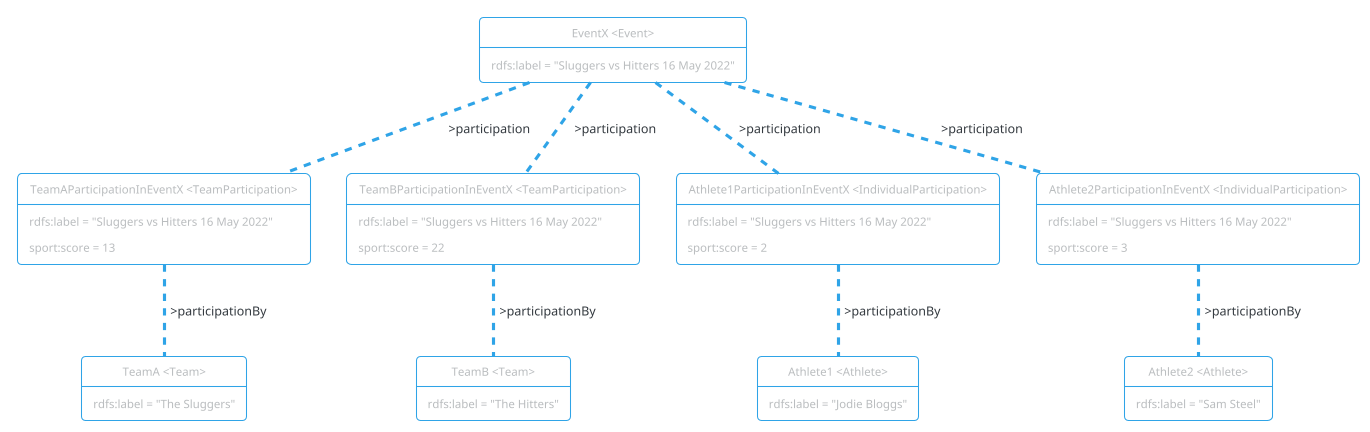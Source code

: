 @startuml
!theme cerulean-outline

object "Athlete1 <Athlete>" as Athlete1 {
  rdfs:label = "Jodie Bloggs"
}

object "Athlete2 <Athlete>" as Athlete2 {
  rdfs:label = "Sam Steel"
}

object "TeamA <Team>" as TeamA {
  rdfs:label = "The Sluggers"
}

object "TeamB <Team>" as TeamB {
  rdfs:label = "The Hitters"
}

object "EventX <Event>" as EventX {
  rdfs:label = "Sluggers vs Hitters 16 May 2022"
}

object "TeamAParticipationInEventX <TeamParticipation>" as TeamAParticipationInEventX {
  rdfs:label = "Sluggers vs Hitters 16 May 2022"
  sport:score = 13
}

object "TeamBParticipationInEventX <TeamParticipation>" as TeamBParticipationInEventX {
  rdfs:label = "Sluggers vs Hitters 16 May 2022"
  sport:score = 22
}

object "Athlete1ParticipationInEventX <IndividualParticipation>" as Athlete1ParticipationInEventX {
  rdfs:label = "Sluggers vs Hitters 16 May 2022"
  sport:score = 2
}

object "Athlete2ParticipationInEventX <IndividualParticipation>" as Athlete2ParticipationInEventX {
  rdfs:label = "Sluggers vs Hitters 16 May 2022"
  sport:score = 3
}

EventX .. TeamAParticipationInEventX : >participation
TeamAParticipationInEventX .. TeamA : >participationBy
EventX .. TeamBParticipationInEventX : >participation
TeamBParticipationInEventX .. TeamB : >participationBy
EventX .. Athlete1ParticipationInEventX : >participation
Athlete1ParticipationInEventX .. Athlete1 : >participationBy
EventX .. Athlete2ParticipationInEventX : >participation
Athlete2ParticipationInEventX .. Athlete2 : >participationBy
@enduml

